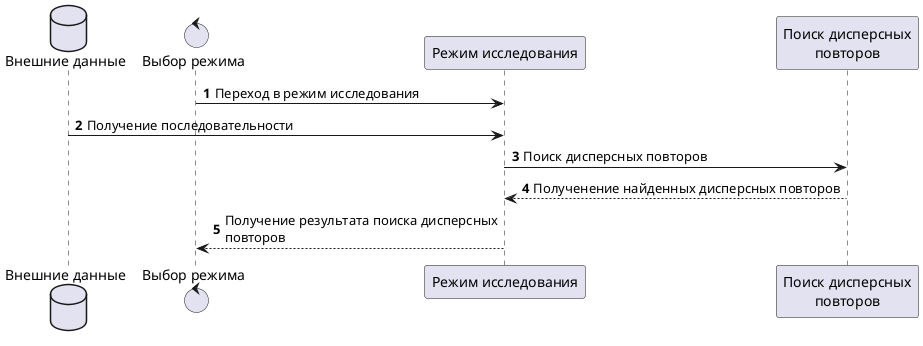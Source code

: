 @startuml

database "Внешние данные" as data
control "Выбор режима" as router
participant "Режим исследования" as exp
participant "Поиск дисперсных\nповторов" as search

autonumber
router -> exp: Переход в режим исследования
data -> exp: Получение последовательности
exp -> search: Поиск дисперсных повторов
search --> exp: Полученение найденных дисперсных повторов
exp --> router: Получение результата поиска дисперсных\nповторов

@enduml